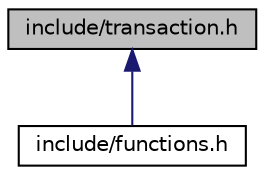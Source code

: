 digraph "include/transaction.h"
{
 // LATEX_PDF_SIZE
  edge [fontname="Helvetica",fontsize="10",labelfontname="Helvetica",labelfontsize="10"];
  node [fontname="Helvetica",fontsize="10",shape=record];
  Node1 [label="include/transaction.h",height=0.2,width=0.4,color="black", fillcolor="grey75", style="filled", fontcolor="black",tooltip="returns the user's choice of transaction to be performed"];
  Node1 -> Node2 [dir="back",color="midnightblue",fontsize="10",style="solid",fontname="Helvetica"];
  Node2 [label="include/functions.h",height=0.2,width=0.4,color="black", fillcolor="white", style="filled",URL="$functions_8h.html",tooltip="Simply contains all the headers of the different function."];
}
